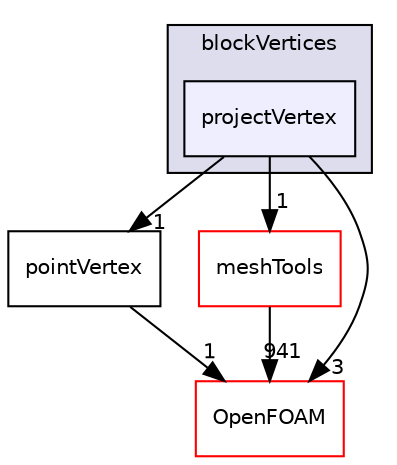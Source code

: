 digraph "src/mesh/blockMesh/blockVertices/projectVertex" {
  bgcolor=transparent;
  compound=true
  node [ fontsize="10", fontname="Helvetica"];
  edge [ labelfontsize="10", labelfontname="Helvetica"];
  subgraph clusterdir_93895511c18a9f0db9f27c0c000f3eac {
    graph [ bgcolor="#ddddee", pencolor="black", label="blockVertices" fontname="Helvetica", fontsize="10", URL="dir_93895511c18a9f0db9f27c0c000f3eac.html"]
  dir_b3fab57276d4aa2c935234fda49f879e [shape=box, label="projectVertex", style="filled", fillcolor="#eeeeff", pencolor="black", URL="dir_b3fab57276d4aa2c935234fda49f879e.html"];
  }
  dir_df4adc4054a821e3ef958209b5cb18c8 [shape=box label="pointVertex" URL="dir_df4adc4054a821e3ef958209b5cb18c8.html"];
  dir_ae30ad0bef50cf391b24c614251bb9fd [shape=box label="meshTools" color="red" URL="dir_ae30ad0bef50cf391b24c614251bb9fd.html"];
  dir_c5473ff19b20e6ec4dfe5c310b3778a8 [shape=box label="OpenFOAM" color="red" URL="dir_c5473ff19b20e6ec4dfe5c310b3778a8.html"];
  dir_df4adc4054a821e3ef958209b5cb18c8->dir_c5473ff19b20e6ec4dfe5c310b3778a8 [headlabel="1", labeldistance=1.5 headhref="dir_001919_002151.html"];
  dir_ae30ad0bef50cf391b24c614251bb9fd->dir_c5473ff19b20e6ec4dfe5c310b3778a8 [headlabel="941", labeldistance=1.5 headhref="dir_001949_002151.html"];
  dir_b3fab57276d4aa2c935234fda49f879e->dir_df4adc4054a821e3ef958209b5cb18c8 [headlabel="1", labeldistance=1.5 headhref="dir_001920_001919.html"];
  dir_b3fab57276d4aa2c935234fda49f879e->dir_ae30ad0bef50cf391b24c614251bb9fd [headlabel="1", labeldistance=1.5 headhref="dir_001920_001949.html"];
  dir_b3fab57276d4aa2c935234fda49f879e->dir_c5473ff19b20e6ec4dfe5c310b3778a8 [headlabel="3", labeldistance=1.5 headhref="dir_001920_002151.html"];
}
